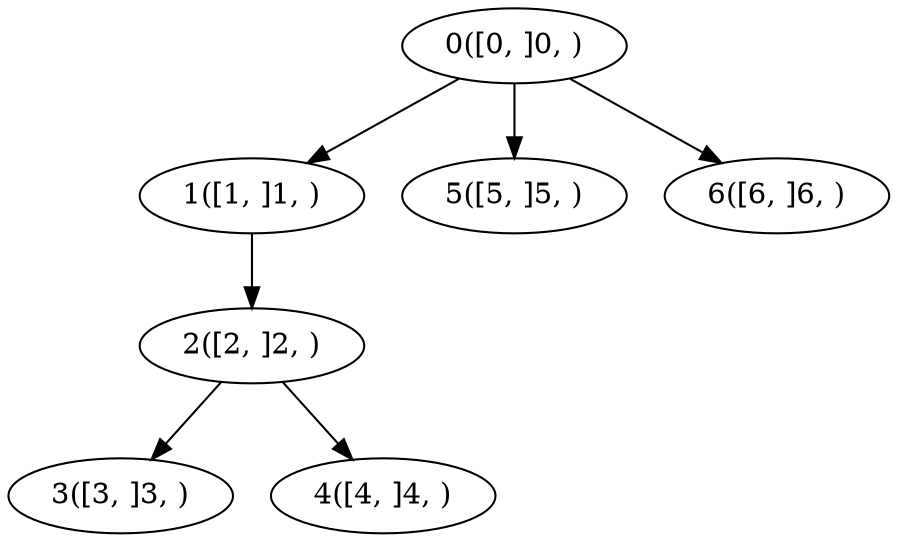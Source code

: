 digraph G {
0 [label="0([0, ]0, )"];
1 [label="1([1, ]1, )"];
2 [label="2([2, ]2, )"];
3 [label="3([3, ]3, )"];
4 [label="4([4, ]4, )"];
5 [label="5([5, ]5, )"];
6 [label="6([6, ]6, )"];
0->1;
0->5;
0->6;
1->2;
2->3;
2->4;
}
